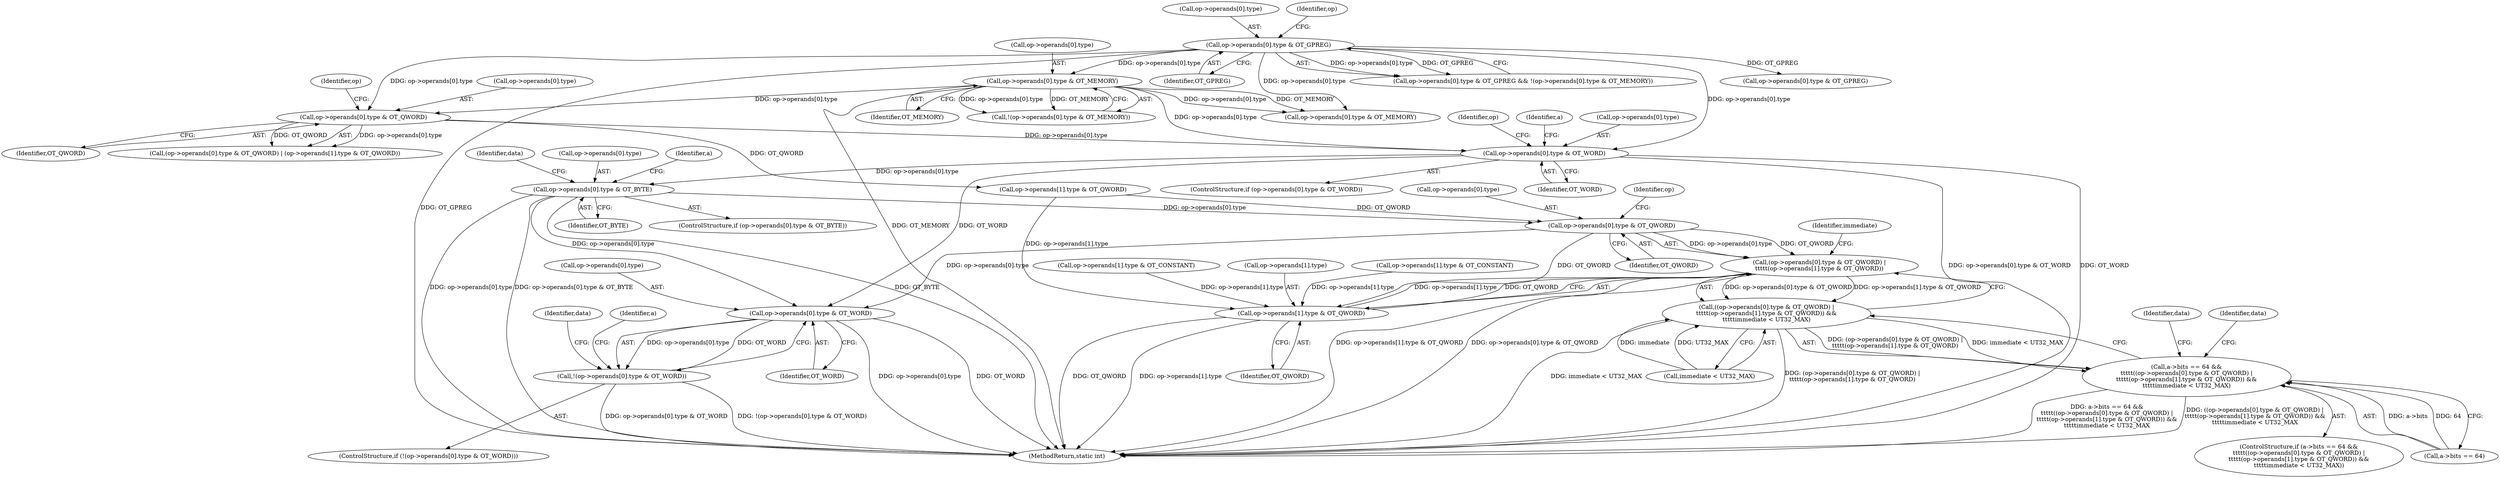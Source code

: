 digraph "0_radare2_f17bfd9f1da05f30f23a4dd05e9d2363e1406948@array" {
"1000287" [label="(Call,op->operands[0].type & OT_WORD)"];
"1000189" [label="(Call,op->operands[0].type & OT_GPREG)"];
"1000199" [label="(Call,op->operands[0].type & OT_MEMORY)"];
"1000217" [label="(Call,op->operands[0].type & OT_QWORD)"];
"1000311" [label="(Call,op->operands[0].type & OT_BYTE)"];
"1000352" [label="(Call,op->operands[0].type & OT_QWORD)"];
"1000351" [label="(Call,(op->operands[0].type & OT_QWORD) |\n\t\t\t\t\t(op->operands[1].type & OT_QWORD))"];
"1000350" [label="(Call,((op->operands[0].type & OT_QWORD) |\n\t\t\t\t\t(op->operands[1].type & OT_QWORD)) &&\n\t\t\t\t\timmediate < UT32_MAX)"];
"1000344" [label="(Call,a->bits == 64 &&\n\t\t\t\t\t((op->operands[0].type & OT_QWORD) |\n\t\t\t\t\t(op->operands[1].type & OT_QWORD)) &&\n\t\t\t\t\timmediate < UT32_MAX)"];
"1000361" [label="(Call,op->operands[1].type & OT_QWORD)"];
"1000426" [label="(Call,op->operands[0].type & OT_WORD)"];
"1000425" [label="(Call,!(op->operands[0].type & OT_WORD))"];
"1000197" [label="(Identifier,OT_GPREG)"];
"1000497" [label="(Call,op->operands[0].type & OT_MEMORY)"];
"1000188" [label="(Call,op->operands[0].type & OT_GPREG && !(op->operands[0].type & OT_MEMORY))"];
"1000198" [label="(Call,!(op->operands[0].type & OT_MEMORY))"];
"1000370" [label="(Call,immediate < UT32_MAX)"];
"1003216" [label="(MethodReturn,static int)"];
"1000287" [label="(Call,op->operands[0].type & OT_WORD)"];
"1000315" [label="(Identifier,op)"];
"1000319" [label="(Identifier,OT_BYTE)"];
"1000345" [label="(Call,a->bits == 64)"];
"1000427" [label="(Call,op->operands[0].type)"];
"1000311" [label="(Call,op->operands[0].type & OT_BYTE)"];
"1000362" [label="(Call,op->operands[1].type)"];
"1000424" [label="(ControlStructure,if (!(op->operands[0].type & OT_WORD)))"];
"1000360" [label="(Identifier,OT_QWORD)"];
"1000371" [label="(Identifier,immediate)"];
"1000398" [label="(Identifier,data)"];
"1000239" [label="(Call,op->operands[1].type & OT_CONSTANT)"];
"1000225" [label="(Identifier,OT_QWORD)"];
"1000518" [label="(Call,op->operands[0].type & OT_GPREG)"];
"1000295" [label="(Identifier,OT_WORD)"];
"1000323" [label="(Identifier,data)"];
"1000286" [label="(ControlStructure,if (op->operands[0].type & OT_WORD))"];
"1000189" [label="(Call,op->operands[0].type & OT_GPREG)"];
"1000190" [label="(Call,op->operands[0].type)"];
"1000353" [label="(Call,op->operands[0].type)"];
"1000216" [label="(Call,(op->operands[0].type & OT_QWORD) | (op->operands[1].type & OT_QWORD))"];
"1000203" [label="(Identifier,op)"];
"1000200" [label="(Call,op->operands[0].type)"];
"1000312" [label="(Call,op->operands[0].type)"];
"1000230" [label="(Identifier,op)"];
"1000376" [label="(Identifier,data)"];
"1000300" [label="(Identifier,a)"];
"1000217" [label="(Call,op->operands[0].type & OT_QWORD)"];
"1000207" [label="(Identifier,OT_MEMORY)"];
"1000344" [label="(Call,a->bits == 64 &&\n\t\t\t\t\t((op->operands[0].type & OT_QWORD) |\n\t\t\t\t\t(op->operands[1].type & OT_QWORD)) &&\n\t\t\t\t\timmediate < UT32_MAX)"];
"1000347" [label="(Identifier,a)"];
"1000426" [label="(Call,op->operands[0].type & OT_WORD)"];
"1000350" [label="(Call,((op->operands[0].type & OT_QWORD) |\n\t\t\t\t\t(op->operands[1].type & OT_QWORD)) &&\n\t\t\t\t\timmediate < UT32_MAX)"];
"1000434" [label="(Identifier,OT_WORD)"];
"1000226" [label="(Call,op->operands[1].type & OT_QWORD)"];
"1000365" [label="(Identifier,op)"];
"1000438" [label="(Identifier,data)"];
"1000288" [label="(Call,op->operands[0].type)"];
"1000343" [label="(ControlStructure,if (a->bits == 64 &&\n\t\t\t\t\t((op->operands[0].type & OT_QWORD) |\n\t\t\t\t\t(op->operands[1].type & OT_QWORD)) &&\n\t\t\t\t\timmediate < UT32_MAX))"];
"1000132" [label="(Call,op->operands[1].type & OT_CONSTANT)"];
"1000218" [label="(Call,op->operands[0].type)"];
"1000361" [label="(Call,op->operands[1].type & OT_QWORD)"];
"1000199" [label="(Call,op->operands[0].type & OT_MEMORY)"];
"1000352" [label="(Call,op->operands[0].type & OT_QWORD)"];
"1000310" [label="(ControlStructure,if (op->operands[0].type & OT_BYTE))"];
"1000456" [label="(Identifier,a)"];
"1000351" [label="(Call,(op->operands[0].type & OT_QWORD) |\n\t\t\t\t\t(op->operands[1].type & OT_QWORD))"];
"1000425" [label="(Call,!(op->operands[0].type & OT_WORD))"];
"1000369" [label="(Identifier,OT_QWORD)"];
"1000287" -> "1000286"  [label="AST: "];
"1000287" -> "1000295"  [label="CFG: "];
"1000288" -> "1000287"  [label="AST: "];
"1000295" -> "1000287"  [label="AST: "];
"1000300" -> "1000287"  [label="CFG: "];
"1000315" -> "1000287"  [label="CFG: "];
"1000287" -> "1003216"  [label="DDG: op->operands[0].type & OT_WORD"];
"1000287" -> "1003216"  [label="DDG: OT_WORD"];
"1000189" -> "1000287"  [label="DDG: op->operands[0].type"];
"1000199" -> "1000287"  [label="DDG: op->operands[0].type"];
"1000217" -> "1000287"  [label="DDG: op->operands[0].type"];
"1000287" -> "1000311"  [label="DDG: op->operands[0].type"];
"1000287" -> "1000426"  [label="DDG: OT_WORD"];
"1000189" -> "1000188"  [label="AST: "];
"1000189" -> "1000197"  [label="CFG: "];
"1000190" -> "1000189"  [label="AST: "];
"1000197" -> "1000189"  [label="AST: "];
"1000203" -> "1000189"  [label="CFG: "];
"1000188" -> "1000189"  [label="CFG: "];
"1000189" -> "1003216"  [label="DDG: OT_GPREG"];
"1000189" -> "1000188"  [label="DDG: op->operands[0].type"];
"1000189" -> "1000188"  [label="DDG: OT_GPREG"];
"1000189" -> "1000199"  [label="DDG: op->operands[0].type"];
"1000189" -> "1000217"  [label="DDG: op->operands[0].type"];
"1000189" -> "1000497"  [label="DDG: op->operands[0].type"];
"1000189" -> "1000518"  [label="DDG: OT_GPREG"];
"1000199" -> "1000198"  [label="AST: "];
"1000199" -> "1000207"  [label="CFG: "];
"1000200" -> "1000199"  [label="AST: "];
"1000207" -> "1000199"  [label="AST: "];
"1000198" -> "1000199"  [label="CFG: "];
"1000199" -> "1003216"  [label="DDG: OT_MEMORY"];
"1000199" -> "1000198"  [label="DDG: op->operands[0].type"];
"1000199" -> "1000198"  [label="DDG: OT_MEMORY"];
"1000199" -> "1000217"  [label="DDG: op->operands[0].type"];
"1000199" -> "1000497"  [label="DDG: op->operands[0].type"];
"1000199" -> "1000497"  [label="DDG: OT_MEMORY"];
"1000217" -> "1000216"  [label="AST: "];
"1000217" -> "1000225"  [label="CFG: "];
"1000218" -> "1000217"  [label="AST: "];
"1000225" -> "1000217"  [label="AST: "];
"1000230" -> "1000217"  [label="CFG: "];
"1000217" -> "1000216"  [label="DDG: op->operands[0].type"];
"1000217" -> "1000216"  [label="DDG: OT_QWORD"];
"1000217" -> "1000226"  [label="DDG: OT_QWORD"];
"1000311" -> "1000310"  [label="AST: "];
"1000311" -> "1000319"  [label="CFG: "];
"1000312" -> "1000311"  [label="AST: "];
"1000319" -> "1000311"  [label="AST: "];
"1000323" -> "1000311"  [label="CFG: "];
"1000347" -> "1000311"  [label="CFG: "];
"1000311" -> "1003216"  [label="DDG: op->operands[0].type"];
"1000311" -> "1003216"  [label="DDG: op->operands[0].type & OT_BYTE"];
"1000311" -> "1003216"  [label="DDG: OT_BYTE"];
"1000311" -> "1000352"  [label="DDG: op->operands[0].type"];
"1000311" -> "1000426"  [label="DDG: op->operands[0].type"];
"1000352" -> "1000351"  [label="AST: "];
"1000352" -> "1000360"  [label="CFG: "];
"1000353" -> "1000352"  [label="AST: "];
"1000360" -> "1000352"  [label="AST: "];
"1000365" -> "1000352"  [label="CFG: "];
"1000352" -> "1000351"  [label="DDG: op->operands[0].type"];
"1000352" -> "1000351"  [label="DDG: OT_QWORD"];
"1000226" -> "1000352"  [label="DDG: OT_QWORD"];
"1000352" -> "1000361"  [label="DDG: OT_QWORD"];
"1000352" -> "1000426"  [label="DDG: op->operands[0].type"];
"1000351" -> "1000350"  [label="AST: "];
"1000351" -> "1000361"  [label="CFG: "];
"1000361" -> "1000351"  [label="AST: "];
"1000371" -> "1000351"  [label="CFG: "];
"1000350" -> "1000351"  [label="CFG: "];
"1000351" -> "1003216"  [label="DDG: op->operands[1].type & OT_QWORD"];
"1000351" -> "1003216"  [label="DDG: op->operands[0].type & OT_QWORD"];
"1000351" -> "1000350"  [label="DDG: op->operands[0].type & OT_QWORD"];
"1000351" -> "1000350"  [label="DDG: op->operands[1].type & OT_QWORD"];
"1000361" -> "1000351"  [label="DDG: op->operands[1].type"];
"1000361" -> "1000351"  [label="DDG: OT_QWORD"];
"1000350" -> "1000344"  [label="AST: "];
"1000350" -> "1000370"  [label="CFG: "];
"1000370" -> "1000350"  [label="AST: "];
"1000344" -> "1000350"  [label="CFG: "];
"1000350" -> "1003216"  [label="DDG: (op->operands[0].type & OT_QWORD) |\n\t\t\t\t\t(op->operands[1].type & OT_QWORD)"];
"1000350" -> "1003216"  [label="DDG: immediate < UT32_MAX"];
"1000350" -> "1000344"  [label="DDG: (op->operands[0].type & OT_QWORD) |\n\t\t\t\t\t(op->operands[1].type & OT_QWORD)"];
"1000350" -> "1000344"  [label="DDG: immediate < UT32_MAX"];
"1000370" -> "1000350"  [label="DDG: immediate"];
"1000370" -> "1000350"  [label="DDG: UT32_MAX"];
"1000344" -> "1000343"  [label="AST: "];
"1000344" -> "1000345"  [label="CFG: "];
"1000345" -> "1000344"  [label="AST: "];
"1000376" -> "1000344"  [label="CFG: "];
"1000398" -> "1000344"  [label="CFG: "];
"1000344" -> "1003216"  [label="DDG: a->bits == 64 &&\n\t\t\t\t\t((op->operands[0].type & OT_QWORD) |\n\t\t\t\t\t(op->operands[1].type & OT_QWORD)) &&\n\t\t\t\t\timmediate < UT32_MAX"];
"1000344" -> "1003216"  [label="DDG: ((op->operands[0].type & OT_QWORD) |\n\t\t\t\t\t(op->operands[1].type & OT_QWORD)) &&\n\t\t\t\t\timmediate < UT32_MAX"];
"1000345" -> "1000344"  [label="DDG: a->bits"];
"1000345" -> "1000344"  [label="DDG: 64"];
"1000361" -> "1000369"  [label="CFG: "];
"1000362" -> "1000361"  [label="AST: "];
"1000369" -> "1000361"  [label="AST: "];
"1000361" -> "1003216"  [label="DDG: OT_QWORD"];
"1000361" -> "1003216"  [label="DDG: op->operands[1].type"];
"1000226" -> "1000361"  [label="DDG: op->operands[1].type"];
"1000239" -> "1000361"  [label="DDG: op->operands[1].type"];
"1000132" -> "1000361"  [label="DDG: op->operands[1].type"];
"1000426" -> "1000425"  [label="AST: "];
"1000426" -> "1000434"  [label="CFG: "];
"1000427" -> "1000426"  [label="AST: "];
"1000434" -> "1000426"  [label="AST: "];
"1000425" -> "1000426"  [label="CFG: "];
"1000426" -> "1003216"  [label="DDG: op->operands[0].type"];
"1000426" -> "1003216"  [label="DDG: OT_WORD"];
"1000426" -> "1000425"  [label="DDG: op->operands[0].type"];
"1000426" -> "1000425"  [label="DDG: OT_WORD"];
"1000425" -> "1000424"  [label="AST: "];
"1000438" -> "1000425"  [label="CFG: "];
"1000456" -> "1000425"  [label="CFG: "];
"1000425" -> "1003216"  [label="DDG: op->operands[0].type & OT_WORD"];
"1000425" -> "1003216"  [label="DDG: !(op->operands[0].type & OT_WORD)"];
}
